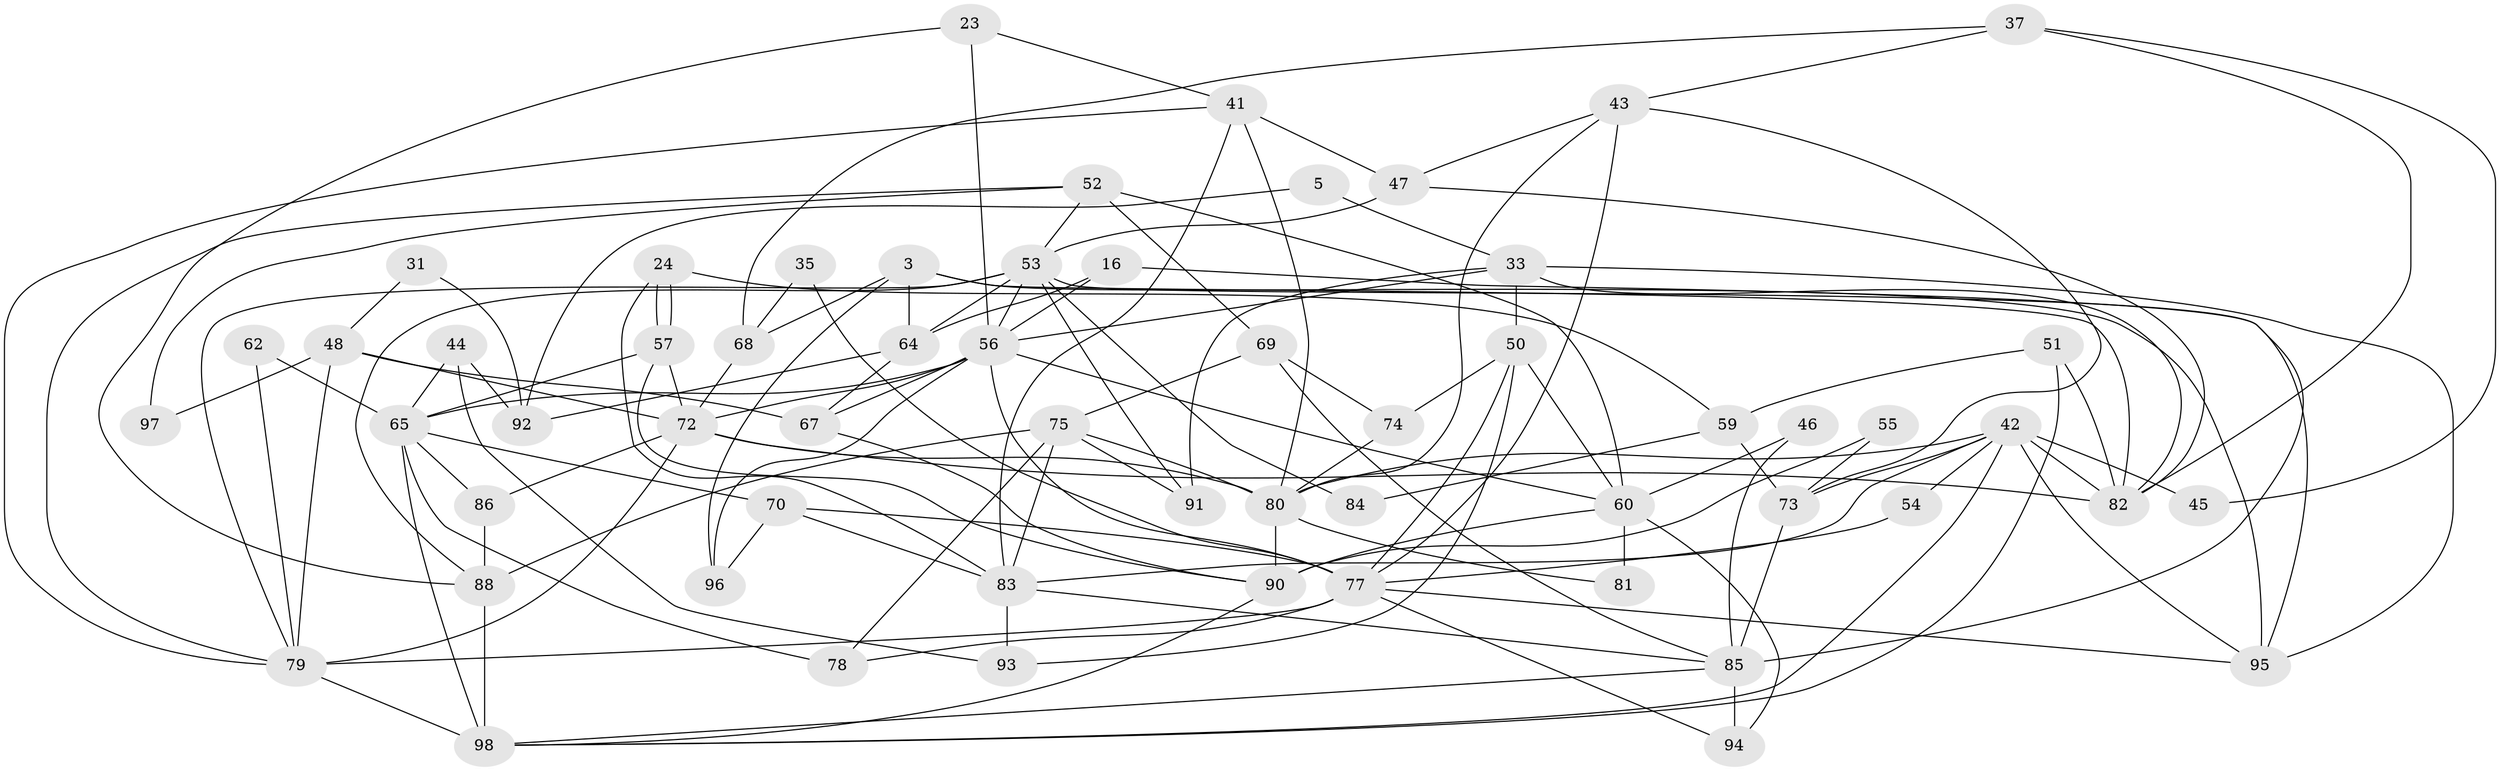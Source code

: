 // original degree distribution, {6: 0.1326530612244898, 5: 0.1836734693877551, 7: 0.04081632653061224, 4: 0.1836734693877551, 2: 0.16326530612244897, 3: 0.2857142857142857, 8: 0.01020408163265306}
// Generated by graph-tools (version 1.1) at 2025/53/03/04/25 21:53:58]
// undirected, 58 vertices, 134 edges
graph export_dot {
graph [start="1"]
  node [color=gray90,style=filled];
  3;
  5;
  16 [super="+8"];
  23;
  24;
  31;
  33 [super="+13"];
  35;
  37;
  41 [super="+30"];
  42 [super="+12+27"];
  43;
  44;
  45;
  46;
  47;
  48 [super="+1"];
  50;
  51;
  52 [super="+21"];
  53 [super="+40"];
  54;
  55;
  56 [super="+19"];
  57;
  59;
  60 [super="+32"];
  62;
  64 [super="+10"];
  65 [super="+2+17"];
  67;
  68;
  69 [super="+11"];
  70;
  72 [super="+26+49"];
  73 [super="+15"];
  74;
  75;
  77 [super="+36"];
  78;
  79 [super="+38"];
  80 [super="+14+63"];
  81;
  82 [super="+76"];
  83 [super="+39"];
  84;
  85 [super="+66"];
  86 [super="+61"];
  88 [super="+58"];
  90 [super="+71"];
  91 [super="+28"];
  92;
  93;
  94 [super="+87"];
  95 [super="+34"];
  96;
  97;
  98 [super="+89"];
  3 -- 82 [weight=2];
  3 -- 68;
  3 -- 95 [weight=2];
  3 -- 96;
  3 -- 64;
  5 -- 92;
  5 -- 33;
  16 -- 85 [weight=2];
  16 -- 64;
  16 -- 56;
  23 -- 88;
  23 -- 41;
  23 -- 56;
  24 -- 57;
  24 -- 57;
  24 -- 83;
  24 -- 59;
  31 -- 92;
  31 -- 48;
  33 -- 95 [weight=2];
  33 -- 50;
  33 -- 82;
  33 -- 91;
  33 -- 56;
  35 -- 68;
  35 -- 77;
  37 -- 68;
  37 -- 43;
  37 -- 45;
  37 -- 82;
  41 -- 79;
  41 -- 47 [weight=2];
  41 -- 83;
  41 -- 80;
  42 -- 82;
  42 -- 54;
  42 -- 95 [weight=2];
  42 -- 98;
  42 -- 83;
  42 -- 45;
  42 -- 80 [weight=2];
  42 -- 73;
  43 -- 47;
  43 -- 73;
  43 -- 80;
  43 -- 77;
  44 -- 92;
  44 -- 93;
  44 -- 65;
  46 -- 60;
  46 -- 85;
  47 -- 82;
  47 -- 53;
  48 -- 79 [weight=2];
  48 -- 97;
  48 -- 67;
  48 -- 72;
  50 -- 60;
  50 -- 74;
  50 -- 93;
  50 -- 77;
  51 -- 59;
  51 -- 82;
  51 -- 98;
  52 -- 60 [weight=2];
  52 -- 97;
  52 -- 69 [weight=2];
  52 -- 53;
  52 -- 79 [weight=2];
  53 -- 95;
  53 -- 64;
  53 -- 79;
  53 -- 84;
  53 -- 88;
  53 -- 56;
  53 -- 91;
  54 -- 77;
  55 -- 90;
  55 -- 73;
  56 -- 60;
  56 -- 65;
  56 -- 96;
  56 -- 67;
  56 -- 77;
  56 -- 72;
  57 -- 90;
  57 -- 65;
  57 -- 72;
  59 -- 84;
  59 -- 73;
  60 -- 81;
  60 -- 90;
  60 -- 94 [weight=2];
  62 -- 79;
  62 -- 65;
  64 -- 92 [weight=2];
  64 -- 67;
  65 -- 78;
  65 -- 98;
  65 -- 70;
  65 -- 86;
  67 -- 90;
  68 -- 72;
  69 -- 75;
  69 -- 74;
  69 -- 85;
  70 -- 77;
  70 -- 96;
  70 -- 83;
  72 -- 86 [weight=2];
  72 -- 80 [weight=2];
  72 -- 82;
  72 -- 79;
  73 -- 85;
  74 -- 80;
  75 -- 83;
  75 -- 78;
  75 -- 80;
  75 -- 88;
  75 -- 91;
  77 -- 95;
  77 -- 94;
  77 -- 78;
  77 -- 79;
  79 -- 98 [weight=2];
  80 -- 81;
  80 -- 90 [weight=2];
  83 -- 93 [weight=2];
  83 -- 85;
  85 -- 94 [weight=2];
  85 -- 98;
  86 -- 88;
  88 -- 98 [weight=2];
  90 -- 98;
}
